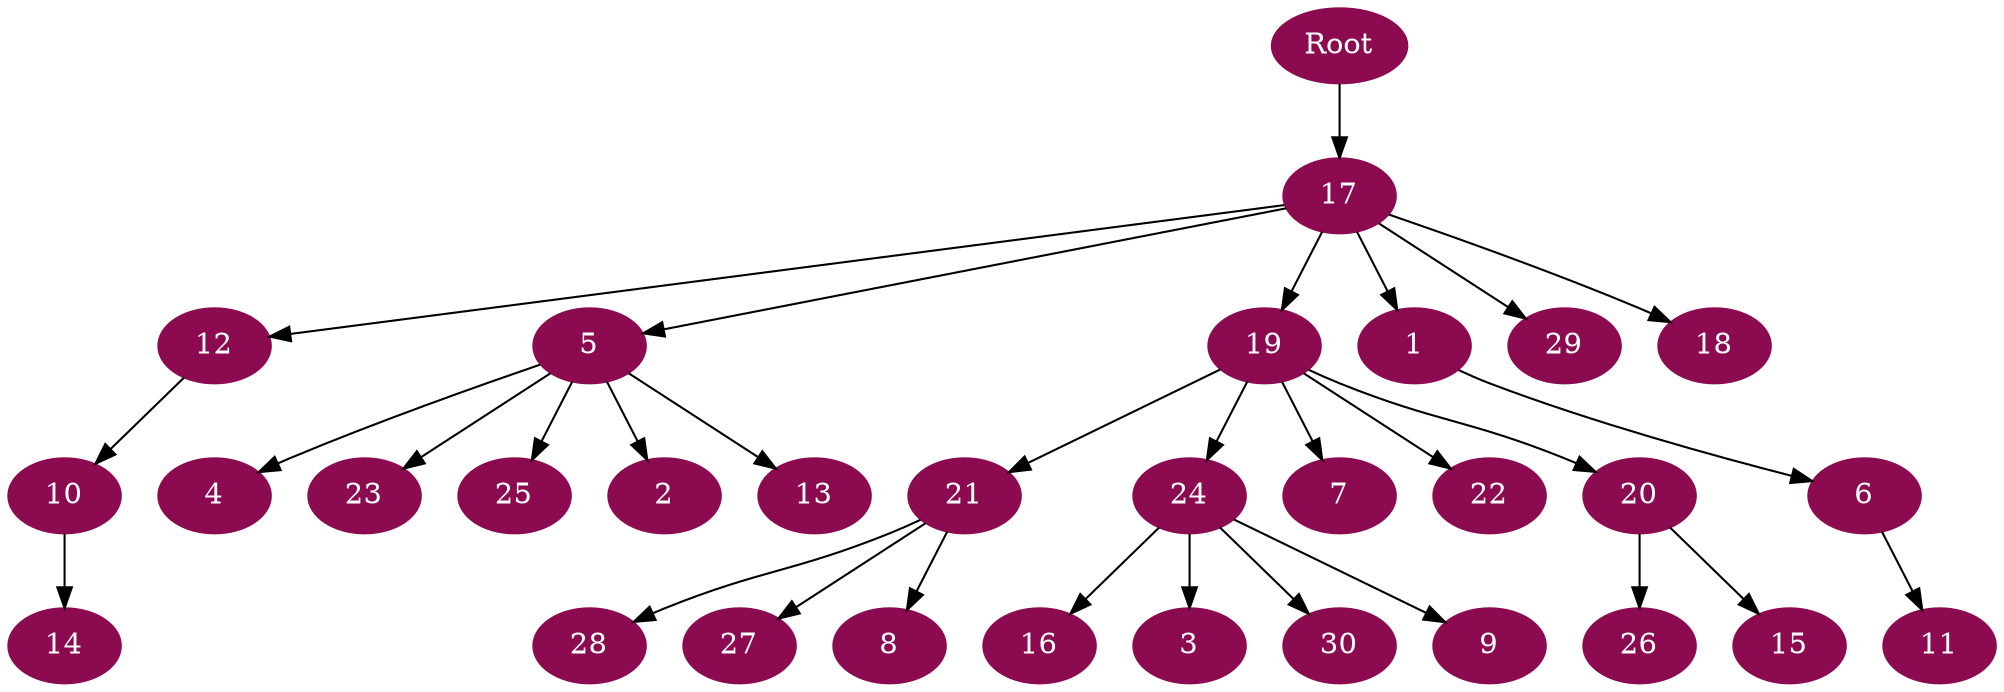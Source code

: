 digraph G {
node [color=deeppink4, style=filled, fontcolor=white];
Root -> 17;
17 -> 12;
12 -> 10;
10 -> 14;
17 -> 5;
5 -> 4;
5 -> 23;
5 -> 25;
5 -> 2;
5 -> 13;
17 -> 19;
19 -> 21;
21 -> 28;
21 -> 27;
21 -> 8;
19 -> 24;
24 -> 16;
24 -> 3;
24 -> 30;
24 -> 9;
19 -> 7;
19 -> 22;
19 -> 20;
20 -> 26;
20 -> 15;
17 -> 1;
1 -> 6;
6 -> 11;
17 -> 29;
17 -> 18;
}
